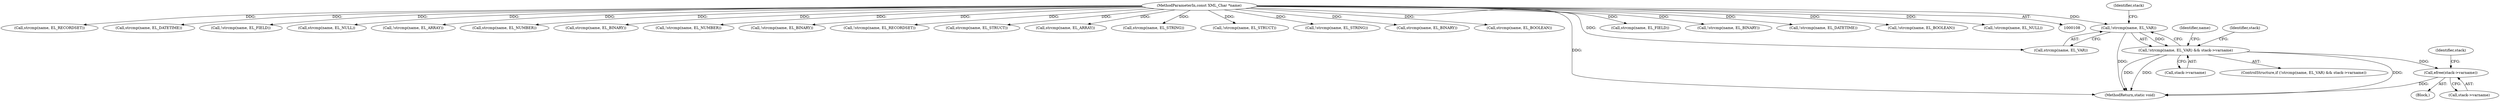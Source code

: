 digraph "0_php-src_a14fdb9746262549bbbb96abb87338bacd147e1b?w=1_0@API" {
"1000543" [label="(Call,!strcmp(name, EL_VAR))"];
"1000110" [label="(MethodParameterIn,const XML_Char *name)"];
"1000542" [label="(Call,!strcmp(name, EL_VAR) && stack->varname)"];
"1000551" [label="(Call,efree(stack->varname))"];
"1000166" [label="(Call,strcmp(name, EL_RECORDSET))"];
"1000564" [label="(Identifier,name)"];
"1000175" [label="(Call,strcmp(name, EL_DATETIME))"];
"1000562" [label="(Call,!strcmp(name, EL_FIELD))"];
"1000151" [label="(Call,strcmp(name, EL_NULL))"];
"1000552" [label="(Call,stack->varname)"];
"1000155" [label="(Call,!strcmp(name, EL_ARRAY))"];
"1000553" [label="(Identifier,stack)"];
"1000141" [label="(Call,strcmp(name, EL_NUMBER))"];
"1000171" [label="(Call,strcmp(name, EL_BINARY))"];
"1000140" [label="(Call,!strcmp(name, EL_NUMBER))"];
"1000213" [label="(Call,!strcmp(name, EL_BINARY))"];
"1000165" [label="(Call,!strcmp(name, EL_RECORDSET))"];
"1000110" [label="(MethodParameterIn,const XML_Char *name)"];
"1000161" [label="(Call,strcmp(name, EL_STRUCT))"];
"1000156" [label="(Call,strcmp(name, EL_ARRAY))"];
"1000136" [label="(Call,strcmp(name, EL_STRING))"];
"1000160" [label="(Call,!strcmp(name, EL_STRUCT))"];
"1000135" [label="(Call,!strcmp(name, EL_STRING))"];
"1000542" [label="(Call,!strcmp(name, EL_VAR) && stack->varname)"];
"1000548" [label="(Identifier,stack)"];
"1000214" [label="(Call,strcmp(name, EL_BINARY))"];
"1000146" [label="(Call,strcmp(name, EL_BOOLEAN))"];
"1000557" [label="(Identifier,stack)"];
"1000544" [label="(Call,strcmp(name, EL_VAR))"];
"1000541" [label="(ControlStructure,if (!strcmp(name, EL_VAR) && stack->varname))"];
"1000580" [label="(MethodReturn,static void)"];
"1000563" [label="(Call,strcmp(name, EL_FIELD))"];
"1000551" [label="(Call,efree(stack->varname))"];
"1000547" [label="(Call,stack->varname)"];
"1000550" [label="(Block,)"];
"1000170" [label="(Call,!strcmp(name, EL_BINARY))"];
"1000174" [label="(Call,!strcmp(name, EL_DATETIME))"];
"1000145" [label="(Call,!strcmp(name, EL_BOOLEAN))"];
"1000150" [label="(Call,!strcmp(name, EL_NULL))"];
"1000543" [label="(Call,!strcmp(name, EL_VAR))"];
"1000543" -> "1000542"  [label="AST: "];
"1000543" -> "1000544"  [label="CFG: "];
"1000544" -> "1000543"  [label="AST: "];
"1000548" -> "1000543"  [label="CFG: "];
"1000542" -> "1000543"  [label="CFG: "];
"1000543" -> "1000580"  [label="DDG: "];
"1000543" -> "1000542"  [label="DDG: "];
"1000110" -> "1000543"  [label="DDG: "];
"1000110" -> "1000108"  [label="AST: "];
"1000110" -> "1000580"  [label="DDG: "];
"1000110" -> "1000135"  [label="DDG: "];
"1000110" -> "1000136"  [label="DDG: "];
"1000110" -> "1000140"  [label="DDG: "];
"1000110" -> "1000141"  [label="DDG: "];
"1000110" -> "1000145"  [label="DDG: "];
"1000110" -> "1000146"  [label="DDG: "];
"1000110" -> "1000150"  [label="DDG: "];
"1000110" -> "1000151"  [label="DDG: "];
"1000110" -> "1000155"  [label="DDG: "];
"1000110" -> "1000156"  [label="DDG: "];
"1000110" -> "1000160"  [label="DDG: "];
"1000110" -> "1000161"  [label="DDG: "];
"1000110" -> "1000165"  [label="DDG: "];
"1000110" -> "1000166"  [label="DDG: "];
"1000110" -> "1000170"  [label="DDG: "];
"1000110" -> "1000171"  [label="DDG: "];
"1000110" -> "1000174"  [label="DDG: "];
"1000110" -> "1000175"  [label="DDG: "];
"1000110" -> "1000213"  [label="DDG: "];
"1000110" -> "1000214"  [label="DDG: "];
"1000110" -> "1000544"  [label="DDG: "];
"1000110" -> "1000562"  [label="DDG: "];
"1000110" -> "1000563"  [label="DDG: "];
"1000542" -> "1000541"  [label="AST: "];
"1000542" -> "1000547"  [label="CFG: "];
"1000547" -> "1000542"  [label="AST: "];
"1000553" -> "1000542"  [label="CFG: "];
"1000564" -> "1000542"  [label="CFG: "];
"1000542" -> "1000580"  [label="DDG: "];
"1000542" -> "1000580"  [label="DDG: "];
"1000542" -> "1000580"  [label="DDG: "];
"1000542" -> "1000551"  [label="DDG: "];
"1000551" -> "1000550"  [label="AST: "];
"1000551" -> "1000552"  [label="CFG: "];
"1000552" -> "1000551"  [label="AST: "];
"1000557" -> "1000551"  [label="CFG: "];
"1000551" -> "1000580"  [label="DDG: "];
}
